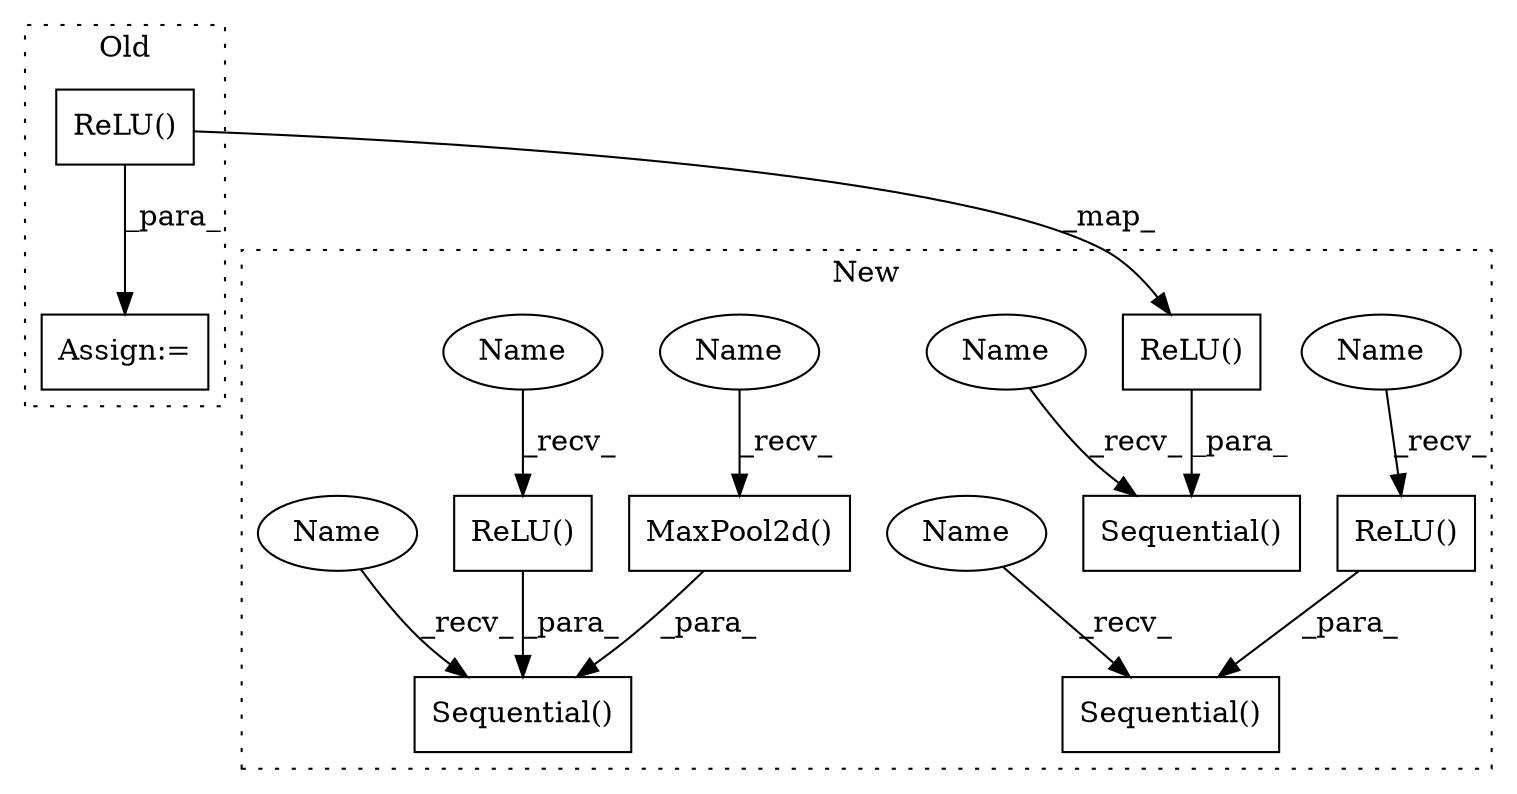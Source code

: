 digraph G {
subgraph cluster0 {
1 [label="ReLU()" a="75" s="5426" l="21" shape="box"];
3 [label="Assign:=" a="68" s="5423" l="3" shape="box"];
label = "Old";
style="dotted";
}
subgraph cluster1 {
2 [label="ReLU()" a="75" s="5877" l="21" shape="box"];
4 [label="ReLU()" a="75" s="6218" l="21" shape="box"];
5 [label="Sequential()" a="75" s="5694,5968" l="35,19" shape="box"];
6 [label="ReLU()" a="75" s="5544" l="21" shape="box"];
7 [label="Sequential()" a="75" s="5383,5565" l="14,1" shape="box"];
8 [label="MaxPool2d()" a="75" s="6261" l="48" shape="box"];
9 [label="Sequential()" a="75" s="6035,6309" l="35,19" shape="box"];
10 [label="Name" a="87" s="5383" l="2" shape="ellipse"];
11 [label="Name" a="87" s="5694" l="2" shape="ellipse"];
12 [label="Name" a="87" s="6218" l="2" shape="ellipse"];
13 [label="Name" a="87" s="6035" l="2" shape="ellipse"];
14 [label="Name" a="87" s="5544" l="2" shape="ellipse"];
15 [label="Name" a="87" s="6261" l="2" shape="ellipse"];
label = "New";
style="dotted";
}
1 -> 3 [label="_para_"];
1 -> 2 [label="_map_"];
2 -> 5 [label="_para_"];
4 -> 9 [label="_para_"];
6 -> 7 [label="_para_"];
8 -> 9 [label="_para_"];
10 -> 7 [label="_recv_"];
11 -> 5 [label="_recv_"];
12 -> 4 [label="_recv_"];
13 -> 9 [label="_recv_"];
14 -> 6 [label="_recv_"];
15 -> 8 [label="_recv_"];
}